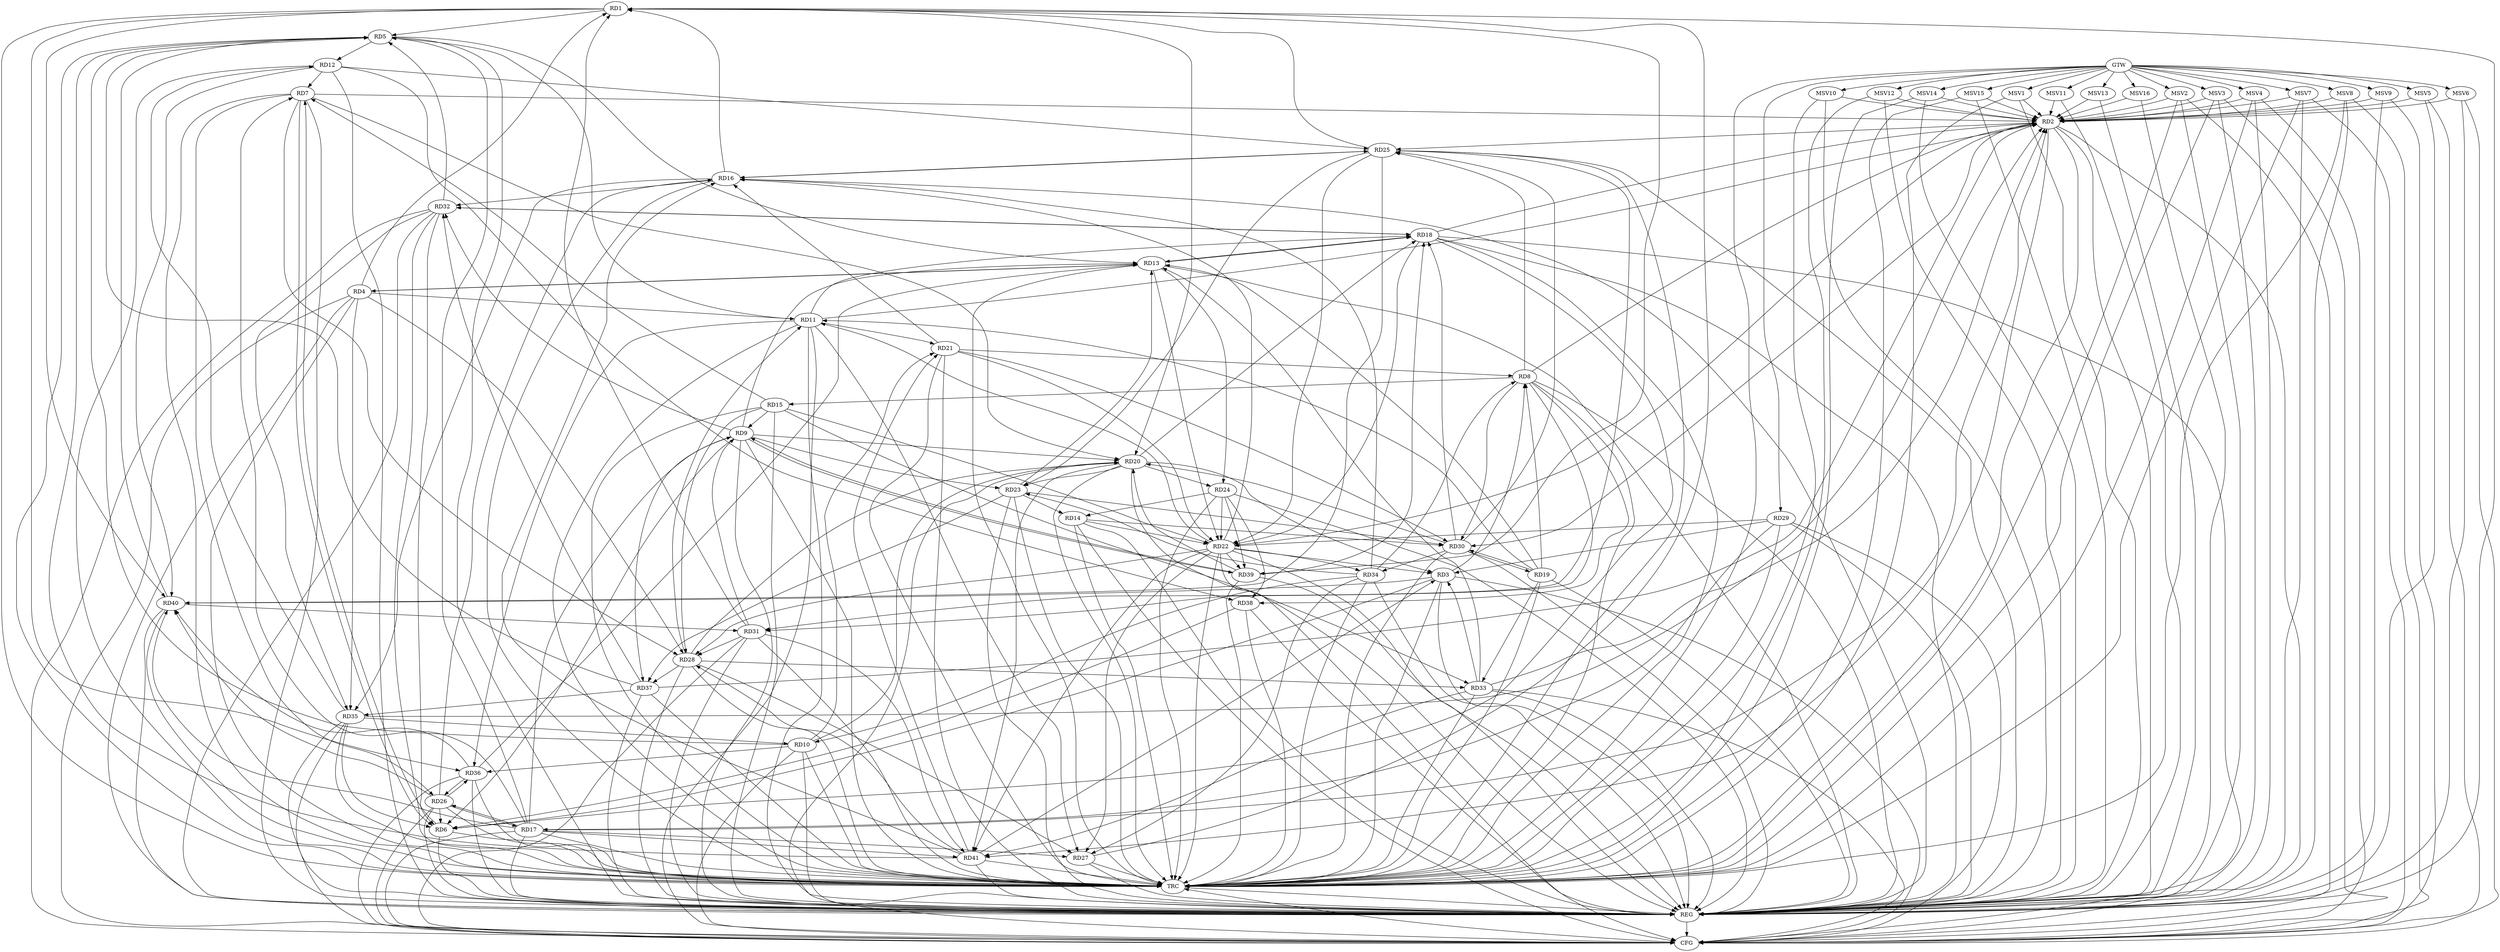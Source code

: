 strict digraph G {
  RD1 [ label="RD1" ];
  RD2 [ label="RD2" ];
  RD3 [ label="RD3" ];
  RD4 [ label="RD4" ];
  RD5 [ label="RD5" ];
  RD6 [ label="RD6" ];
  RD7 [ label="RD7" ];
  RD8 [ label="RD8" ];
  RD9 [ label="RD9" ];
  RD10 [ label="RD10" ];
  RD11 [ label="RD11" ];
  RD12 [ label="RD12" ];
  RD13 [ label="RD13" ];
  RD14 [ label="RD14" ];
  RD15 [ label="RD15" ];
  RD16 [ label="RD16" ];
  RD17 [ label="RD17" ];
  RD18 [ label="RD18" ];
  RD19 [ label="RD19" ];
  RD20 [ label="RD20" ];
  RD21 [ label="RD21" ];
  RD22 [ label="RD22" ];
  RD23 [ label="RD23" ];
  RD24 [ label="RD24" ];
  RD25 [ label="RD25" ];
  RD26 [ label="RD26" ];
  RD27 [ label="RD27" ];
  RD28 [ label="RD28" ];
  RD29 [ label="RD29" ];
  RD30 [ label="RD30" ];
  RD31 [ label="RD31" ];
  RD32 [ label="RD32" ];
  RD33 [ label="RD33" ];
  RD34 [ label="RD34" ];
  RD35 [ label="RD35" ];
  RD36 [ label="RD36" ];
  RD37 [ label="RD37" ];
  RD38 [ label="RD38" ];
  RD39 [ label="RD39" ];
  RD40 [ label="RD40" ];
  RD41 [ label="RD41" ];
  GTW [ label="GTW" ];
  REG [ label="REG" ];
  CFG [ label="CFG" ];
  TRC [ label="TRC" ];
  MSV1 [ label="MSV1" ];
  MSV2 [ label="MSV2" ];
  MSV3 [ label="MSV3" ];
  MSV4 [ label="MSV4" ];
  MSV5 [ label="MSV5" ];
  MSV6 [ label="MSV6" ];
  MSV7 [ label="MSV7" ];
  MSV8 [ label="MSV8" ];
  MSV9 [ label="MSV9" ];
  MSV10 [ label="MSV10" ];
  MSV11 [ label="MSV11" ];
  MSV12 [ label="MSV12" ];
  MSV13 [ label="MSV13" ];
  MSV14 [ label="MSV14" ];
  MSV15 [ label="MSV15" ];
  MSV16 [ label="MSV16" ];
  RD4 -> RD1;
  RD1 -> RD5;
  RD16 -> RD1;
  RD1 -> RD20;
  RD25 -> RD1;
  RD27 -> RD1;
  RD31 -> RD1;
  RD1 -> RD36;
  RD1 -> RD39;
  RD1 -> RD40;
  RD7 -> RD2;
  RD8 -> RD2;
  RD11 -> RD2;
  RD17 -> RD2;
  RD18 -> RD2;
  RD22 -> RD2;
  RD2 -> RD25;
  RD2 -> RD30;
  RD33 -> RD2;
  RD35 -> RD2;
  RD37 -> RD2;
  RD2 -> RD41;
  RD3 -> RD6;
  RD3 -> RD8;
  RD20 -> RD3;
  RD22 -> RD3;
  RD29 -> RD3;
  RD33 -> RD3;
  RD3 -> RD40;
  RD41 -> RD3;
  RD4 -> RD11;
  RD4 -> RD13;
  RD13 -> RD4;
  RD4 -> RD28;
  RD4 -> RD35;
  RD10 -> RD5;
  RD11 -> RD5;
  RD5 -> RD12;
  RD5 -> RD13;
  RD17 -> RD5;
  RD32 -> RD5;
  RD37 -> RD5;
  RD40 -> RD5;
  RD41 -> RD5;
  RD6 -> RD7;
  RD7 -> RD6;
  RD9 -> RD6;
  RD18 -> RD6;
  RD26 -> RD6;
  RD32 -> RD6;
  RD35 -> RD6;
  RD38 -> RD6;
  RD12 -> RD7;
  RD15 -> RD7;
  RD17 -> RD7;
  RD7 -> RD20;
  RD7 -> RD26;
  RD7 -> RD28;
  RD8 -> RD15;
  RD19 -> RD8;
  RD21 -> RD8;
  RD8 -> RD25;
  RD8 -> RD30;
  RD8 -> RD31;
  RD34 -> RD8;
  RD8 -> RD38;
  RD9 -> RD13;
  RD15 -> RD9;
  RD17 -> RD9;
  RD9 -> RD20;
  RD9 -> RD23;
  RD31 -> RD9;
  RD9 -> RD32;
  RD9 -> RD37;
  RD9 -> RD39;
  RD39 -> RD9;
  RD10 -> RD20;
  RD10 -> RD21;
  RD34 -> RD10;
  RD35 -> RD10;
  RD10 -> RD36;
  RD11 -> RD18;
  RD19 -> RD11;
  RD11 -> RD21;
  RD22 -> RD11;
  RD11 -> RD27;
  RD28 -> RD11;
  RD11 -> RD36;
  RD12 -> RD25;
  RD35 -> RD12;
  RD12 -> RD38;
  RD12 -> RD40;
  RD13 -> RD18;
  RD18 -> RD13;
  RD19 -> RD13;
  RD13 -> RD22;
  RD23 -> RD13;
  RD13 -> RD24;
  RD33 -> RD13;
  RD36 -> RD13;
  RD14 -> RD22;
  RD23 -> RD14;
  RD24 -> RD14;
  RD14 -> RD30;
  RD15 -> RD22;
  RD15 -> RD28;
  RD15 -> RD33;
  RD21 -> RD16;
  RD22 -> RD16;
  RD16 -> RD25;
  RD25 -> RD16;
  RD26 -> RD16;
  RD16 -> RD32;
  RD34 -> RD16;
  RD16 -> RD35;
  RD41 -> RD16;
  RD17 -> RD26;
  RD26 -> RD17;
  RD17 -> RD27;
  RD29 -> RD17;
  RD17 -> RD40;
  RD17 -> RD41;
  RD20 -> RD18;
  RD18 -> RD22;
  RD30 -> RD18;
  RD18 -> RD32;
  RD32 -> RD18;
  RD39 -> RD18;
  RD19 -> RD30;
  RD30 -> RD19;
  RD19 -> RD33;
  RD20 -> RD23;
  RD20 -> RD24;
  RD28 -> RD20;
  RD30 -> RD20;
  RD39 -> RD20;
  RD20 -> RD41;
  RD21 -> RD22;
  RD21 -> RD30;
  RD41 -> RD21;
  RD24 -> RD22;
  RD25 -> RD22;
  RD22 -> RD27;
  RD22 -> RD28;
  RD29 -> RD22;
  RD22 -> RD34;
  RD22 -> RD39;
  RD22 -> RD41;
  RD25 -> RD23;
  RD23 -> RD30;
  RD34 -> RD23;
  RD23 -> RD37;
  RD24 -> RD38;
  RD24 -> RD39;
  RD30 -> RD25;
  RD25 -> RD31;
  RD25 -> RD40;
  RD26 -> RD36;
  RD36 -> RD26;
  RD26 -> RD40;
  RD28 -> RD27;
  RD34 -> RD27;
  RD31 -> RD28;
  RD28 -> RD33;
  RD28 -> RD37;
  RD41 -> RD28;
  RD30 -> RD34;
  RD40 -> RD31;
  RD31 -> RD41;
  RD32 -> RD35;
  RD37 -> RD32;
  RD33 -> RD41;
  RD37 -> RD35;
  RD36 -> RD40;
  GTW -> RD29;
  RD1 -> REG;
  RD2 -> REG;
  RD3 -> REG;
  RD4 -> REG;
  RD5 -> REG;
  RD6 -> REG;
  RD7 -> REG;
  RD8 -> REG;
  RD9 -> REG;
  RD10 -> REG;
  RD11 -> REG;
  RD12 -> REG;
  RD13 -> REG;
  RD14 -> REG;
  RD15 -> REG;
  RD16 -> REG;
  RD17 -> REG;
  RD18 -> REG;
  RD19 -> REG;
  RD20 -> REG;
  RD21 -> REG;
  RD22 -> REG;
  RD23 -> REG;
  RD24 -> REG;
  RD25 -> REG;
  RD26 -> REG;
  RD27 -> REG;
  RD28 -> REG;
  RD29 -> REG;
  RD30 -> REG;
  RD31 -> REG;
  RD32 -> REG;
  RD33 -> REG;
  RD34 -> REG;
  RD35 -> REG;
  RD36 -> REG;
  RD37 -> REG;
  RD38 -> REG;
  RD39 -> REG;
  RD40 -> REG;
  RD41 -> REG;
  RD11 -> CFG;
  RD14 -> CFG;
  RD31 -> CFG;
  RD4 -> CFG;
  RD26 -> CFG;
  RD36 -> CFG;
  RD20 -> CFG;
  RD17 -> CFG;
  RD29 -> CFG;
  RD3 -> CFG;
  RD33 -> CFG;
  RD35 -> CFG;
  RD2 -> CFG;
  RD10 -> CFG;
  RD18 -> CFG;
  RD32 -> CFG;
  RD22 -> CFG;
  REG -> CFG;
  RD1 -> TRC;
  RD2 -> TRC;
  RD3 -> TRC;
  RD4 -> TRC;
  RD5 -> TRC;
  RD6 -> TRC;
  RD7 -> TRC;
  RD8 -> TRC;
  RD9 -> TRC;
  RD10 -> TRC;
  RD11 -> TRC;
  RD12 -> TRC;
  RD13 -> TRC;
  RD14 -> TRC;
  RD15 -> TRC;
  RD16 -> TRC;
  RD17 -> TRC;
  RD18 -> TRC;
  RD19 -> TRC;
  RD20 -> TRC;
  RD21 -> TRC;
  RD22 -> TRC;
  RD23 -> TRC;
  RD24 -> TRC;
  RD25 -> TRC;
  RD26 -> TRC;
  RD27 -> TRC;
  RD28 -> TRC;
  RD29 -> TRC;
  RD30 -> TRC;
  RD31 -> TRC;
  RD32 -> TRC;
  RD33 -> TRC;
  RD34 -> TRC;
  RD35 -> TRC;
  RD36 -> TRC;
  RD37 -> TRC;
  RD38 -> TRC;
  RD39 -> TRC;
  RD40 -> TRC;
  RD41 -> TRC;
  GTW -> TRC;
  CFG -> TRC;
  TRC -> REG;
  MSV1 -> RD2;
  MSV2 -> RD2;
  MSV3 -> RD2;
  GTW -> MSV1;
  MSV1 -> REG;
  MSV1 -> TRC;
  GTW -> MSV2;
  MSV2 -> REG;
  MSV2 -> TRC;
  MSV2 -> CFG;
  GTW -> MSV3;
  MSV3 -> REG;
  MSV3 -> TRC;
  MSV3 -> CFG;
  MSV4 -> RD2;
  MSV5 -> RD2;
  GTW -> MSV4;
  MSV4 -> REG;
  MSV4 -> TRC;
  MSV4 -> CFG;
  GTW -> MSV5;
  MSV5 -> REG;
  MSV5 -> CFG;
  MSV6 -> RD2;
  MSV7 -> RD2;
  MSV8 -> RD2;
  MSV9 -> RD2;
  MSV10 -> RD2;
  GTW -> MSV6;
  MSV6 -> REG;
  MSV6 -> CFG;
  GTW -> MSV7;
  MSV7 -> REG;
  MSV7 -> TRC;
  MSV7 -> CFG;
  GTW -> MSV8;
  MSV8 -> REG;
  MSV8 -> TRC;
  MSV8 -> CFG;
  GTW -> MSV9;
  MSV9 -> REG;
  MSV9 -> CFG;
  GTW -> MSV10;
  MSV10 -> REG;
  MSV10 -> TRC;
  MSV11 -> RD2;
  GTW -> MSV11;
  MSV11 -> REG;
  MSV12 -> RD2;
  GTW -> MSV12;
  MSV12 -> REG;
  MSV12 -> TRC;
  MSV13 -> RD2;
  MSV14 -> RD2;
  MSV15 -> RD2;
  MSV16 -> RD2;
  GTW -> MSV13;
  MSV13 -> REG;
  GTW -> MSV14;
  MSV14 -> REG;
  MSV14 -> TRC;
  GTW -> MSV15;
  MSV15 -> REG;
  MSV15 -> TRC;
  GTW -> MSV16;
  MSV16 -> REG;
}
